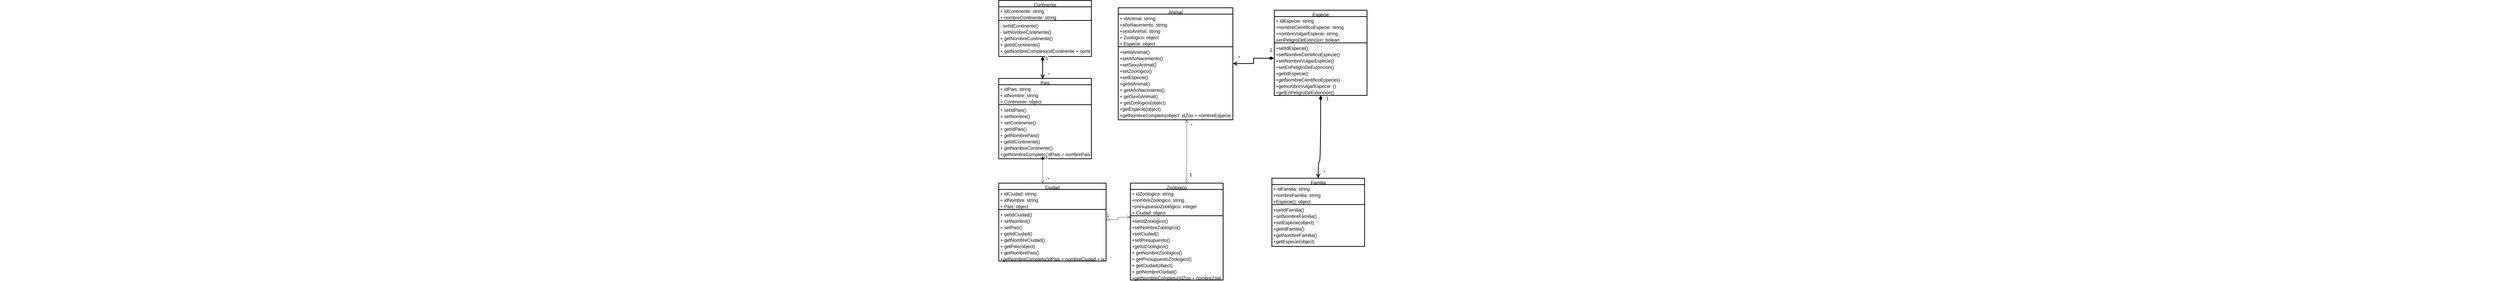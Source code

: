 <mxfile version="24.6.4" type="github">
  <diagram id="C5RBs43oDa-KdzZeNtuy" name="Page-1">
    <mxGraphModel dx="7010" dy="1114" grid="1" gridSize="10" guides="1" tooltips="1" connect="1" arrows="1" fold="1" page="1" pageScale="1" pageWidth="827" pageHeight="1169" math="0" shadow="0">
      <root>
        <mxCell id="WIyWlLk6GJQsqaUBKTNV-0" />
        <mxCell id="WIyWlLk6GJQsqaUBKTNV-1" parent="WIyWlLk6GJQsqaUBKTNV-0" />
        <mxCell id="zkfFHV4jXpPFQw0GAbJ--13" value="Pais&#xa;" style="swimlane;fontStyle=0;align=center;verticalAlign=top;childLayout=stackLayout;horizontal=1;startSize=26;horizontalStack=0;resizeParent=1;resizeLast=0;collapsible=1;marginBottom=0;rounded=0;shadow=0;strokeWidth=3;fontSize=19;" parent="WIyWlLk6GJQsqaUBKTNV-1" vertex="1">
          <mxGeometry x="-780" y="350" width="380" height="330" as="geometry">
            <mxRectangle x="340" y="380" width="170" height="26" as="alternateBounds" />
          </mxGeometry>
        </mxCell>
        <mxCell id="j_2pkILkcGilRejeMtLn-5" value="+ idPais: string" style="text;align=left;verticalAlign=top;spacingLeft=4;spacingRight=4;overflow=hidden;rotatable=0;points=[[0,0.5],[1,0.5]];portConstraint=eastwest;strokeWidth=3;shadow=0;fontSize=19;fontStyle=0" parent="zkfFHV4jXpPFQw0GAbJ--13" vertex="1">
          <mxGeometry y="26" width="380" height="26" as="geometry" />
        </mxCell>
        <mxCell id="j_2pkILkcGilRejeMtLn-4" value="+ idNombre: string" style="text;align=left;verticalAlign=top;spacingLeft=4;spacingRight=4;overflow=hidden;rotatable=0;points=[[0,0.5],[1,0.5]];portConstraint=eastwest;strokeWidth=3;shadow=0;fontSize=19;fontStyle=0" parent="zkfFHV4jXpPFQw0GAbJ--13" vertex="1">
          <mxGeometry y="52" width="380" height="26" as="geometry" />
        </mxCell>
        <mxCell id="zkfFHV4jXpPFQw0GAbJ--14" value="+ Continente: object" style="text;align=left;verticalAlign=top;spacingLeft=4;spacingRight=4;overflow=hidden;rotatable=0;points=[[0,0.5],[1,0.5]];portConstraint=eastwest;strokeWidth=3;shadow=0;fontSize=19;fontStyle=0" parent="zkfFHV4jXpPFQw0GAbJ--13" vertex="1">
          <mxGeometry y="78" width="380" height="26" as="geometry" />
        </mxCell>
        <mxCell id="zkfFHV4jXpPFQw0GAbJ--15" value="" style="line;html=1;strokeWidth=3;align=left;verticalAlign=middle;spacingTop=-1;spacingLeft=3;spacingRight=3;rotatable=0;labelPosition=right;points=[];portConstraint=eastwest;shadow=0;fontSize=19;fontStyle=0" parent="zkfFHV4jXpPFQw0GAbJ--13" vertex="1">
          <mxGeometry y="104" width="380" height="8" as="geometry" />
        </mxCell>
        <mxCell id="j_2pkILkcGilRejeMtLn-6" value="+ setIdPais()&#xa;" style="text;align=left;verticalAlign=top;spacingLeft=4;spacingRight=4;overflow=hidden;rotatable=0;points=[[0,0.5],[1,0.5]];portConstraint=eastwest;strokeWidth=3;shadow=0;fontSize=19;fontStyle=0" parent="zkfFHV4jXpPFQw0GAbJ--13" vertex="1">
          <mxGeometry y="112" width="380" height="26" as="geometry" />
        </mxCell>
        <mxCell id="j_2pkILkcGilRejeMtLn-7" value="+ setNombre()" style="text;align=left;verticalAlign=top;spacingLeft=4;spacingRight=4;overflow=hidden;rotatable=0;points=[[0,0.5],[1,0.5]];portConstraint=eastwest;strokeWidth=3;shadow=0;fontSize=19;fontStyle=0" parent="zkfFHV4jXpPFQw0GAbJ--13" vertex="1">
          <mxGeometry y="138" width="380" height="26" as="geometry" />
        </mxCell>
        <mxCell id="j_2pkILkcGilRejeMtLn-8" value="+ setContinente()" style="text;align=left;verticalAlign=top;spacingLeft=4;spacingRight=4;overflow=hidden;rotatable=0;points=[[0,0.5],[1,0.5]];portConstraint=eastwest;strokeWidth=3;shadow=0;fontSize=19;fontStyle=0" parent="zkfFHV4jXpPFQw0GAbJ--13" vertex="1">
          <mxGeometry y="164" width="380" height="26" as="geometry" />
        </mxCell>
        <mxCell id="j_2pkILkcGilRejeMtLn-9" value="+ getIdPais()" style="text;align=left;verticalAlign=top;spacingLeft=4;spacingRight=4;overflow=hidden;rotatable=0;points=[[0,0.5],[1,0.5]];portConstraint=eastwest;strokeWidth=3;shadow=0;fontSize=19;fontStyle=0" parent="zkfFHV4jXpPFQw0GAbJ--13" vertex="1">
          <mxGeometry y="190" width="380" height="26" as="geometry" />
        </mxCell>
        <mxCell id="j_2pkILkcGilRejeMtLn-10" value="+ getNombrePais()" style="text;align=left;verticalAlign=top;spacingLeft=4;spacingRight=4;overflow=hidden;rotatable=0;points=[[0,0.5],[1,0.5]];portConstraint=eastwest;strokeWidth=3;shadow=0;fontSize=19;fontStyle=0" parent="zkfFHV4jXpPFQw0GAbJ--13" vertex="1">
          <mxGeometry y="216" width="380" height="26" as="geometry" />
        </mxCell>
        <mxCell id="j_2pkILkcGilRejeMtLn-11" value="+ getIdContinente()" style="text;align=left;verticalAlign=top;spacingLeft=4;spacingRight=4;overflow=hidden;rotatable=0;points=[[0,0.5],[1,0.5]];portConstraint=eastwest;strokeWidth=3;shadow=0;fontSize=19;fontStyle=0" parent="zkfFHV4jXpPFQw0GAbJ--13" vertex="1">
          <mxGeometry y="242" width="380" height="26" as="geometry" />
        </mxCell>
        <mxCell id="j_2pkILkcGilRejeMtLn-17" value="+ getNombreContinente()" style="text;align=left;verticalAlign=top;spacingLeft=4;spacingRight=4;overflow=hidden;rotatable=0;points=[[0,0.5],[1,0.5]];portConstraint=eastwest;strokeWidth=3;shadow=0;fontSize=19;fontStyle=0" parent="zkfFHV4jXpPFQw0GAbJ--13" vertex="1">
          <mxGeometry y="268" width="380" height="26" as="geometry" />
        </mxCell>
        <mxCell id="j_2pkILkcGilRejeMtLn-12" value="+getNombreCompleto(IdPais + nombrePais + nombreContinente)" style="text;align=left;verticalAlign=top;spacingLeft=4;spacingRight=4;overflow=hidden;rotatable=0;points=[[0,0.5],[1,0.5]];portConstraint=eastwest;strokeWidth=3;shadow=0;fontSize=19;fontStyle=0" parent="zkfFHV4jXpPFQw0GAbJ--13" vertex="1">
          <mxGeometry y="294" width="380" height="26" as="geometry" />
        </mxCell>
        <mxCell id="zkfFHV4jXpPFQw0GAbJ--17" value="Continente" style="swimlane;fontStyle=0;align=center;verticalAlign=top;childLayout=stackLayout;horizontal=1;startSize=26;horizontalStack=0;resizeParent=1;resizeLast=0;collapsible=1;marginBottom=0;rounded=0;shadow=0;strokeWidth=3;fontSize=19;" parent="WIyWlLk6GJQsqaUBKTNV-1" vertex="1">
          <mxGeometry x="-780" y="30" width="380" height="230" as="geometry">
            <mxRectangle x="550" y="140" width="160" height="26" as="alternateBounds" />
          </mxGeometry>
        </mxCell>
        <mxCell id="zkfFHV4jXpPFQw0GAbJ--18" value="+ idContinente: string" style="text;align=left;verticalAlign=top;spacingLeft=4;spacingRight=4;overflow=hidden;rotatable=0;points=[[0,0.5],[1,0.5]];portConstraint=eastwest;strokeWidth=3;shadow=0;fontSize=19;fontStyle=0" parent="zkfFHV4jXpPFQw0GAbJ--17" vertex="1">
          <mxGeometry y="26" width="380" height="26" as="geometry" />
        </mxCell>
        <mxCell id="j_2pkILkcGilRejeMtLn-14" value="+ nombreContinente: string" style="text;align=left;verticalAlign=top;spacingLeft=4;spacingRight=4;overflow=hidden;rotatable=0;points=[[0,0.5],[1,0.5]];portConstraint=eastwest;rounded=0;shadow=0;html=0;strokeWidth=3;fontSize=19;fontStyle=0" parent="zkfFHV4jXpPFQw0GAbJ--17" vertex="1">
          <mxGeometry y="52" width="380" height="26" as="geometry" />
        </mxCell>
        <mxCell id="zkfFHV4jXpPFQw0GAbJ--23" value="" style="line;html=1;strokeWidth=3;align=left;verticalAlign=middle;spacingTop=-1;spacingLeft=3;spacingRight=3;rotatable=0;labelPosition=right;points=[];portConstraint=eastwest;shadow=0;fontSize=19;fontStyle=0" parent="zkfFHV4jXpPFQw0GAbJ--17" vertex="1">
          <mxGeometry y="78" width="380" height="8" as="geometry" />
        </mxCell>
        <mxCell id="zkfFHV4jXpPFQw0GAbJ--24" value="- setIdContinente()" style="text;align=left;verticalAlign=top;spacingLeft=4;spacingRight=4;overflow=hidden;rotatable=0;points=[[0,0.5],[1,0.5]];portConstraint=eastwest;strokeWidth=3;shadow=0;fontSize=19;fontStyle=0" parent="zkfFHV4jXpPFQw0GAbJ--17" vertex="1">
          <mxGeometry y="86" width="380" height="26" as="geometry" />
        </mxCell>
        <mxCell id="zkfFHV4jXpPFQw0GAbJ--25" value="- setNombreContinente()&#xa;" style="text;align=left;verticalAlign=top;spacingLeft=4;spacingRight=4;overflow=hidden;rotatable=0;points=[[0,0.5],[1,0.5]];portConstraint=eastwest;strokeWidth=3;shadow=0;fontSize=19;fontStyle=0" parent="zkfFHV4jXpPFQw0GAbJ--17" vertex="1">
          <mxGeometry y="112" width="380" height="26" as="geometry" />
        </mxCell>
        <mxCell id="j_2pkILkcGilRejeMtLn-1" value="+ getNombreContinente()" style="text;align=left;verticalAlign=top;spacingLeft=4;spacingRight=4;overflow=hidden;rotatable=0;points=[[0,0.5],[1,0.5]];portConstraint=eastwest;strokeWidth=3;shadow=0;fontSize=19;fontStyle=0" parent="zkfFHV4jXpPFQw0GAbJ--17" vertex="1">
          <mxGeometry y="138" width="380" height="26" as="geometry" />
        </mxCell>
        <mxCell id="j_2pkILkcGilRejeMtLn-2" value="+ getIdContinente()&#xa;" style="text;align=left;verticalAlign=top;spacingLeft=4;spacingRight=4;overflow=hidden;rotatable=0;points=[[0,0.5],[1,0.5]];portConstraint=eastwest;strokeWidth=3;shadow=0;fontSize=19;fontStyle=0" parent="zkfFHV4jXpPFQw0GAbJ--17" vertex="1">
          <mxGeometry y="164" width="380" height="26" as="geometry" />
        </mxCell>
        <mxCell id="j_2pkILkcGilRejeMtLn-3" value="+ getNombreCompleto(idContinente + nombreContinente)&#xa;" style="text;align=left;verticalAlign=top;spacingLeft=4;spacingRight=4;overflow=hidden;rotatable=0;points=[[0,0.5],[1,0.5]];portConstraint=eastwest;strokeWidth=3;shadow=0;fontSize=19;fontStyle=0" parent="zkfFHV4jXpPFQw0GAbJ--17" vertex="1">
          <mxGeometry y="190" width="380" height="26" as="geometry" />
        </mxCell>
        <mxCell id="j_2pkILkcGilRejeMtLn-19" value="Ciudad" style="swimlane;fontStyle=0;align=center;verticalAlign=top;childLayout=stackLayout;horizontal=1;startSize=26;horizontalStack=0;resizeParent=1;resizeLast=0;collapsible=1;marginBottom=0;rounded=0;shadow=0;strokeWidth=3;fontSize=19;" parent="WIyWlLk6GJQsqaUBKTNV-1" vertex="1">
          <mxGeometry x="-780" y="780" width="440" height="320" as="geometry">
            <mxRectangle x="340" y="380" width="170" height="26" as="alternateBounds" />
          </mxGeometry>
        </mxCell>
        <mxCell id="j_2pkILkcGilRejeMtLn-20" value="+ idCiudad: string" style="text;align=left;verticalAlign=top;spacingLeft=4;spacingRight=4;overflow=hidden;rotatable=0;points=[[0,0.5],[1,0.5]];portConstraint=eastwest;fontSize=19;fontStyle=0;strokeWidth=3;" parent="j_2pkILkcGilRejeMtLn-19" vertex="1">
          <mxGeometry y="26" width="440" height="26" as="geometry" />
        </mxCell>
        <mxCell id="j_2pkILkcGilRejeMtLn-21" value="+ idNombre: string" style="text;align=left;verticalAlign=top;spacingLeft=4;spacingRight=4;overflow=hidden;rotatable=0;points=[[0,0.5],[1,0.5]];portConstraint=eastwest;fontSize=19;fontStyle=0;strokeWidth=3;" parent="j_2pkILkcGilRejeMtLn-19" vertex="1">
          <mxGeometry y="52" width="440" height="26" as="geometry" />
        </mxCell>
        <mxCell id="j_2pkILkcGilRejeMtLn-22" value="+ Pais: object" style="text;align=left;verticalAlign=top;spacingLeft=4;spacingRight=4;overflow=hidden;rotatable=0;points=[[0,0.5],[1,0.5]];portConstraint=eastwest;fontSize=19;fontStyle=0;strokeWidth=3;" parent="j_2pkILkcGilRejeMtLn-19" vertex="1">
          <mxGeometry y="78" width="440" height="26" as="geometry" />
        </mxCell>
        <mxCell id="j_2pkILkcGilRejeMtLn-23" value="" style="line;html=1;strokeWidth=3;align=left;verticalAlign=middle;spacingTop=-1;spacingLeft=3;spacingRight=3;rotatable=0;labelPosition=right;points=[];portConstraint=eastwest;fontSize=19;fontStyle=0" parent="j_2pkILkcGilRejeMtLn-19" vertex="1">
          <mxGeometry y="104" width="440" height="8" as="geometry" />
        </mxCell>
        <mxCell id="j_2pkILkcGilRejeMtLn-24" value="+ setIdCiudad()&#xa;" style="text;align=left;verticalAlign=top;spacingLeft=4;spacingRight=4;overflow=hidden;rotatable=0;points=[[0,0.5],[1,0.5]];portConstraint=eastwest;fontSize=19;fontStyle=0;strokeWidth=3;" parent="j_2pkILkcGilRejeMtLn-19" vertex="1">
          <mxGeometry y="112" width="440" height="26" as="geometry" />
        </mxCell>
        <mxCell id="j_2pkILkcGilRejeMtLn-25" value="+ setNombre()" style="text;align=left;verticalAlign=top;spacingLeft=4;spacingRight=4;overflow=hidden;rotatable=0;points=[[0,0.5],[1,0.5]];portConstraint=eastwest;fontSize=19;fontStyle=0;strokeWidth=3;" parent="j_2pkILkcGilRejeMtLn-19" vertex="1">
          <mxGeometry y="138" width="440" height="26" as="geometry" />
        </mxCell>
        <mxCell id="j_2pkILkcGilRejeMtLn-26" value="+ setPais()" style="text;align=left;verticalAlign=top;spacingLeft=4;spacingRight=4;overflow=hidden;rotatable=0;points=[[0,0.5],[1,0.5]];portConstraint=eastwest;fontSize=19;fontStyle=0;strokeWidth=3;" parent="j_2pkILkcGilRejeMtLn-19" vertex="1">
          <mxGeometry y="164" width="440" height="26" as="geometry" />
        </mxCell>
        <mxCell id="j_2pkILkcGilRejeMtLn-27" value="+ getIdCiudad()" style="text;align=left;verticalAlign=top;spacingLeft=4;spacingRight=4;overflow=hidden;rotatable=0;points=[[0,0.5],[1,0.5]];portConstraint=eastwest;fontSize=19;fontStyle=0;strokeWidth=3;" parent="j_2pkILkcGilRejeMtLn-19" vertex="1">
          <mxGeometry y="190" width="440" height="26" as="geometry" />
        </mxCell>
        <mxCell id="j_2pkILkcGilRejeMtLn-28" value="+ getNombreCiudad()" style="text;align=left;verticalAlign=top;spacingLeft=4;spacingRight=4;overflow=hidden;rotatable=0;points=[[0,0.5],[1,0.5]];portConstraint=eastwest;fontSize=19;fontStyle=0;strokeWidth=3;" parent="j_2pkILkcGilRejeMtLn-19" vertex="1">
          <mxGeometry y="216" width="440" height="26" as="geometry" />
        </mxCell>
        <mxCell id="j_2pkILkcGilRejeMtLn-29" value="+ getPais(object)" style="text;align=left;verticalAlign=top;spacingLeft=4;spacingRight=4;overflow=hidden;rotatable=0;points=[[0,0.5],[1,0.5]];portConstraint=eastwest;fontSize=19;fontStyle=0;strokeWidth=3;" parent="j_2pkILkcGilRejeMtLn-19" vertex="1">
          <mxGeometry y="242" width="440" height="26" as="geometry" />
        </mxCell>
        <mxCell id="j_2pkILkcGilRejeMtLn-30" value="+ getNombrePais()" style="text;align=left;verticalAlign=top;spacingLeft=4;spacingRight=4;overflow=hidden;rotatable=0;points=[[0,0.5],[1,0.5]];portConstraint=eastwest;fontSize=19;fontStyle=0;strokeWidth=3;" parent="j_2pkILkcGilRejeMtLn-19" vertex="1">
          <mxGeometry y="268" width="440" height="26" as="geometry" />
        </mxCell>
        <mxCell id="j_2pkILkcGilRejeMtLn-31" value="+getNombreCompleto(IdPais + nombreCiudad + nombrePais)" style="text;align=left;verticalAlign=top;spacingLeft=4;spacingRight=4;overflow=hidden;rotatable=0;points=[[0,0.5],[1,0.5]];portConstraint=eastwest;fontSize=19;fontStyle=0;strokeWidth=3;" parent="j_2pkILkcGilRejeMtLn-19" vertex="1">
          <mxGeometry y="294" width="440" height="26" as="geometry" />
        </mxCell>
        <mxCell id="9X3YsnqQih7vZV7oQVS9-8" value="1" style="endArrow=open;html=1;endSize=12;startArrow=diamondThin;startSize=14;startFill=1;edgeStyle=orthogonalEdgeStyle;align=left;verticalAlign=bottom;rounded=0;fontStyle=0;fontSize=19;" parent="WIyWlLk6GJQsqaUBKTNV-1" edge="1">
          <mxGeometry x="-0.523" y="13" relative="1" as="geometry">
            <mxPoint x="-600" y="670" as="sourcePoint" />
            <mxPoint x="-600" y="780" as="targetPoint" />
            <Array as="points">
              <mxPoint x="-600" y="760" />
              <mxPoint x="-600" y="760" />
            </Array>
            <mxPoint x="-4" y="-10" as="offset" />
          </mxGeometry>
        </mxCell>
        <mxCell id="9X3YsnqQih7vZV7oQVS9-9" value="1" style="endArrow=open;html=1;endSize=12;startArrow=diamondThin;startSize=14;startFill=1;edgeStyle=orthogonalEdgeStyle;align=left;verticalAlign=bottom;rounded=0;strokeWidth=3;shadow=0;fontSize=19;fontStyle=0" parent="WIyWlLk6GJQsqaUBKTNV-1" edge="1">
          <mxGeometry x="-0.522" y="10" relative="1" as="geometry">
            <mxPoint x="-600" y="260" as="sourcePoint" />
            <mxPoint x="-600" y="352" as="targetPoint" />
            <Array as="points">
              <mxPoint x="-600" y="349" />
            </Array>
            <mxPoint as="offset" />
          </mxGeometry>
        </mxCell>
        <mxCell id="9X3YsnqQih7vZV7oQVS9-10" value="Zoologico" style="swimlane;fontStyle=0;align=center;verticalAlign=top;childLayout=stackLayout;horizontal=1;startSize=26;horizontalStack=0;resizeParent=1;resizeLast=0;collapsible=1;marginBottom=0;rounded=0;shadow=0;strokeWidth=3;fontSize=19;" parent="WIyWlLk6GJQsqaUBKTNV-1" vertex="1">
          <mxGeometry x="-240" y="780" width="380" height="398" as="geometry">
            <mxRectangle x="340" y="380" width="170" height="26" as="alternateBounds" />
          </mxGeometry>
        </mxCell>
        <mxCell id="9X3YsnqQih7vZV7oQVS9-11" value="+ idZoologico: string" style="text;align=left;verticalAlign=top;spacingLeft=4;spacingRight=4;overflow=hidden;rotatable=0;points=[[0,0.5],[1,0.5]];portConstraint=eastwest;fontSize=19;fontStyle=0;strokeWidth=3;" parent="9X3YsnqQih7vZV7oQVS9-10" vertex="1">
          <mxGeometry y="26" width="380" height="26" as="geometry" />
        </mxCell>
        <mxCell id="9X3YsnqQih7vZV7oQVS9-12" value="+nombreZoológico: string" style="text;align=left;verticalAlign=top;spacingLeft=4;spacingRight=4;overflow=hidden;rotatable=0;points=[[0,0.5],[1,0.5]];portConstraint=eastwest;fontSize=19;fontStyle=0;strokeWidth=3;" parent="9X3YsnqQih7vZV7oQVS9-10" vertex="1">
          <mxGeometry y="52" width="380" height="26" as="geometry" />
        </mxCell>
        <mxCell id="9X3YsnqQih7vZV7oQVS9-42" value="+presupuestoZoológico: integer" style="text;align=left;verticalAlign=top;spacingLeft=4;spacingRight=4;overflow=hidden;rotatable=0;points=[[0,0.5],[1,0.5]];portConstraint=eastwest;fontSize=19;fontStyle=0;strokeWidth=3;" parent="9X3YsnqQih7vZV7oQVS9-10" vertex="1">
          <mxGeometry y="78" width="380" height="26" as="geometry" />
        </mxCell>
        <mxCell id="9X3YsnqQih7vZV7oQVS9-13" value="+ Ciudad: object" style="text;align=left;verticalAlign=top;spacingLeft=4;spacingRight=4;overflow=hidden;rotatable=0;points=[[0,0.5],[1,0.5]];portConstraint=eastwest;fontSize=19;fontStyle=0;strokeWidth=3;" parent="9X3YsnqQih7vZV7oQVS9-10" vertex="1">
          <mxGeometry y="104" width="380" height="26" as="geometry" />
        </mxCell>
        <mxCell id="9X3YsnqQih7vZV7oQVS9-14" value="" style="line;html=1;strokeWidth=3;align=left;verticalAlign=middle;spacingTop=-1;spacingLeft=3;spacingRight=3;rotatable=0;labelPosition=right;points=[];portConstraint=eastwest;fontSize=19;fontStyle=0" parent="9X3YsnqQih7vZV7oQVS9-10" vertex="1">
          <mxGeometry y="130" width="380" height="8" as="geometry" />
        </mxCell>
        <mxCell id="9X3YsnqQih7vZV7oQVS9-15" value="+setIdZoologico()" style="text;align=left;verticalAlign=top;spacingLeft=4;spacingRight=4;overflow=hidden;rotatable=0;points=[[0,0.5],[1,0.5]];portConstraint=eastwest;fontSize=19;fontStyle=0;strokeWidth=3;" parent="9X3YsnqQih7vZV7oQVS9-10" vertex="1">
          <mxGeometry y="138" width="380" height="26" as="geometry" />
        </mxCell>
        <mxCell id="9X3YsnqQih7vZV7oQVS9-16" value="+setNombreZoologico()" style="text;align=left;verticalAlign=top;spacingLeft=4;spacingRight=4;overflow=hidden;rotatable=0;points=[[0,0.5],[1,0.5]];portConstraint=eastwest;fontSize=19;fontStyle=0;strokeWidth=3;" parent="9X3YsnqQih7vZV7oQVS9-10" vertex="1">
          <mxGeometry y="164" width="380" height="26" as="geometry" />
        </mxCell>
        <mxCell id="9X3YsnqQih7vZV7oQVS9-17" value="+setCiudad()" style="text;align=left;verticalAlign=top;spacingLeft=4;spacingRight=4;overflow=hidden;rotatable=0;points=[[0,0.5],[1,0.5]];portConstraint=eastwest;fontSize=19;fontStyle=0;strokeWidth=3;" parent="9X3YsnqQih7vZV7oQVS9-10" vertex="1">
          <mxGeometry y="190" width="380" height="26" as="geometry" />
        </mxCell>
        <mxCell id="9X3YsnqQih7vZV7oQVS9-44" value="+setPresupuesto()" style="text;align=left;verticalAlign=top;spacingLeft=4;spacingRight=4;overflow=hidden;rotatable=0;points=[[0,0.5],[1,0.5]];portConstraint=eastwest;fontSize=19;fontStyle=0;strokeWidth=3;" parent="9X3YsnqQih7vZV7oQVS9-10" vertex="1">
          <mxGeometry y="216" width="380" height="26" as="geometry" />
        </mxCell>
        <mxCell id="9X3YsnqQih7vZV7oQVS9-18" value="+getIdZoologico()" style="text;align=left;verticalAlign=top;spacingLeft=4;spacingRight=4;overflow=hidden;rotatable=0;points=[[0,0.5],[1,0.5]];portConstraint=eastwest;fontSize=19;fontStyle=0;strokeWidth=3;" parent="9X3YsnqQih7vZV7oQVS9-10" vertex="1">
          <mxGeometry y="242" width="380" height="26" as="geometry" />
        </mxCell>
        <mxCell id="9X3YsnqQih7vZV7oQVS9-19" value="+ getNombreZoologico()" style="text;align=left;verticalAlign=top;spacingLeft=4;spacingRight=4;overflow=hidden;rotatable=0;points=[[0,0.5],[1,0.5]];portConstraint=eastwest;fontSize=19;fontStyle=0;strokeWidth=3;" parent="9X3YsnqQih7vZV7oQVS9-10" vertex="1">
          <mxGeometry y="268" width="380" height="26" as="geometry" />
        </mxCell>
        <mxCell id="9X3YsnqQih7vZV7oQVS9-43" value="+ getPresupuestoZoologico()" style="text;align=left;verticalAlign=top;spacingLeft=4;spacingRight=4;overflow=hidden;rotatable=0;points=[[0,0.5],[1,0.5]];portConstraint=eastwest;fontSize=19;fontStyle=0;strokeWidth=3;" parent="9X3YsnqQih7vZV7oQVS9-10" vertex="1">
          <mxGeometry y="294" width="380" height="26" as="geometry" />
        </mxCell>
        <mxCell id="9X3YsnqQih7vZV7oQVS9-20" value="+ getCiudad(object)" style="text;align=left;verticalAlign=top;spacingLeft=4;spacingRight=4;overflow=hidden;rotatable=0;points=[[0,0.5],[1,0.5]];portConstraint=eastwest;fontSize=19;fontStyle=0;strokeWidth=3;" parent="9X3YsnqQih7vZV7oQVS9-10" vertex="1">
          <mxGeometry y="320" width="380" height="26" as="geometry" />
        </mxCell>
        <mxCell id="9X3YsnqQih7vZV7oQVS9-21" value="+ getNombreCiudad()" style="text;align=left;verticalAlign=top;spacingLeft=4;spacingRight=4;overflow=hidden;rotatable=0;points=[[0,0.5],[1,0.5]];portConstraint=eastwest;fontSize=19;fontStyle=0;strokeWidth=3;" parent="9X3YsnqQih7vZV7oQVS9-10" vertex="1">
          <mxGeometry y="346" width="380" height="26" as="geometry" />
        </mxCell>
        <mxCell id="9X3YsnqQih7vZV7oQVS9-22" value="+getNombreCompleto(IdZoo + nombreZool + nombreCiudad)" style="text;align=left;verticalAlign=top;spacingLeft=4;spacingRight=4;overflow=hidden;rotatable=0;points=[[0,0.5],[1,0.5]];portConstraint=eastwest;fontSize=19;fontStyle=0;strokeWidth=3;" parent="9X3YsnqQih7vZV7oQVS9-10" vertex="1">
          <mxGeometry y="372" width="380" height="26" as="geometry" />
        </mxCell>
        <mxCell id="9X3YsnqQih7vZV7oQVS9-24" value="Animal" style="swimlane;fontStyle=0;align=center;verticalAlign=top;childLayout=stackLayout;horizontal=1;startSize=26;horizontalStack=0;resizeParent=1;resizeLast=0;collapsible=1;marginBottom=0;rounded=0;shadow=0;strokeWidth=3;fontSize=19;" parent="WIyWlLk6GJQsqaUBKTNV-1" vertex="1">
          <mxGeometry x="-290" y="60" width="470" height="460" as="geometry">
            <mxRectangle x="340" y="380" width="170" height="26" as="alternateBounds" />
          </mxGeometry>
        </mxCell>
        <mxCell id="9X3YsnqQih7vZV7oQVS9-25" value="+ idAnimal: string" style="text;align=left;verticalAlign=top;spacingLeft=4;spacingRight=4;overflow=hidden;rotatable=0;points=[[0,0.5],[1,0.5]];portConstraint=eastwest;fontSize=19;fontStyle=0;strokeWidth=3;" parent="9X3YsnqQih7vZV7oQVS9-24" vertex="1">
          <mxGeometry y="26" width="470" height="26" as="geometry" />
        </mxCell>
        <mxCell id="9X3YsnqQih7vZV7oQVS9-40" value="+añoNacimiento: string" style="text;align=left;verticalAlign=top;spacingLeft=4;spacingRight=4;overflow=hidden;rotatable=0;points=[[0,0.5],[1,0.5]];portConstraint=eastwest;fontSize=19;fontStyle=0;strokeWidth=3;" parent="9X3YsnqQih7vZV7oQVS9-24" vertex="1">
          <mxGeometry y="52" width="470" height="26" as="geometry" />
        </mxCell>
        <mxCell id="9X3YsnqQih7vZV7oQVS9-41" value="+sexoAnimal: string" style="text;align=left;verticalAlign=top;spacingLeft=4;spacingRight=4;overflow=hidden;rotatable=0;points=[[0,0.5],[1,0.5]];portConstraint=eastwest;fontSize=19;fontStyle=0;strokeWidth=3;" parent="9X3YsnqQih7vZV7oQVS9-24" vertex="1">
          <mxGeometry y="78" width="470" height="26" as="geometry" />
        </mxCell>
        <mxCell id="9X3YsnqQih7vZV7oQVS9-27" value="+ Zoologico: object" style="text;align=left;verticalAlign=top;spacingLeft=4;spacingRight=4;overflow=hidden;rotatable=0;points=[[0,0.5],[1,0.5]];portConstraint=eastwest;fontSize=19;fontStyle=0;strokeWidth=3;" parent="9X3YsnqQih7vZV7oQVS9-24" vertex="1">
          <mxGeometry y="104" width="470" height="26" as="geometry" />
        </mxCell>
        <mxCell id="TjYHujh-qm_kfay3Wlhx-6" value="+ Especie: object" style="text;align=left;verticalAlign=top;spacingLeft=4;spacingRight=4;overflow=hidden;rotatable=0;points=[[0,0.5],[1,0.5]];portConstraint=eastwest;fontSize=19;fontStyle=0;strokeWidth=3;" vertex="1" parent="9X3YsnqQih7vZV7oQVS9-24">
          <mxGeometry y="130" width="470" height="26" as="geometry" />
        </mxCell>
        <mxCell id="9X3YsnqQih7vZV7oQVS9-28" value="" style="line;html=1;strokeWidth=3;align=left;verticalAlign=middle;spacingTop=-1;spacingLeft=3;spacingRight=3;rotatable=0;labelPosition=right;points=[];portConstraint=eastwest;fontSize=19;fontStyle=0" parent="9X3YsnqQih7vZV7oQVS9-24" vertex="1">
          <mxGeometry y="156" width="470" height="8" as="geometry" />
        </mxCell>
        <mxCell id="9X3YsnqQih7vZV7oQVS9-29" value="+setIdAnimal()" style="text;align=left;verticalAlign=top;spacingLeft=4;spacingRight=4;overflow=hidden;rotatable=0;points=[[0,0.5],[1,0.5]];portConstraint=eastwest;fontSize=19;fontStyle=0;strokeWidth=3;" parent="9X3YsnqQih7vZV7oQVS9-24" vertex="1">
          <mxGeometry y="164" width="470" height="26" as="geometry" />
        </mxCell>
        <mxCell id="TjYHujh-qm_kfay3Wlhx-9" value="+setAñoNacimiento()" style="text;align=left;verticalAlign=top;spacingLeft=4;spacingRight=4;overflow=hidden;rotatable=0;points=[[0,0.5],[1,0.5]];portConstraint=eastwest;fontSize=19;fontStyle=0;strokeWidth=3;" vertex="1" parent="9X3YsnqQih7vZV7oQVS9-24">
          <mxGeometry y="190" width="470" height="26" as="geometry" />
        </mxCell>
        <mxCell id="TjYHujh-qm_kfay3Wlhx-7" value="+setSexoAnimal()" style="text;align=left;verticalAlign=top;spacingLeft=4;spacingRight=4;overflow=hidden;rotatable=0;points=[[0,0.5],[1,0.5]];portConstraint=eastwest;fontSize=19;fontStyle=0;strokeWidth=3;" vertex="1" parent="9X3YsnqQih7vZV7oQVS9-24">
          <mxGeometry y="216" width="470" height="26" as="geometry" />
        </mxCell>
        <mxCell id="9X3YsnqQih7vZV7oQVS9-31" value="+setZoologico()" style="text;align=left;verticalAlign=top;spacingLeft=4;spacingRight=4;overflow=hidden;rotatable=0;points=[[0,0.5],[1,0.5]];portConstraint=eastwest;fontSize=19;fontStyle=0;strokeWidth=3;" parent="9X3YsnqQih7vZV7oQVS9-24" vertex="1">
          <mxGeometry y="242" width="470" height="26" as="geometry" />
        </mxCell>
        <mxCell id="TjYHujh-qm_kfay3Wlhx-8" value="+setEspecie()" style="text;align=left;verticalAlign=top;spacingLeft=4;spacingRight=4;overflow=hidden;rotatable=0;points=[[0,0.5],[1,0.5]];portConstraint=eastwest;fontSize=19;fontStyle=0;strokeWidth=3;" vertex="1" parent="9X3YsnqQih7vZV7oQVS9-24">
          <mxGeometry y="268" width="470" height="26" as="geometry" />
        </mxCell>
        <mxCell id="9X3YsnqQih7vZV7oQVS9-32" value="+getIdAnimal()" style="text;align=left;verticalAlign=top;spacingLeft=4;spacingRight=4;overflow=hidden;rotatable=0;points=[[0,0.5],[1,0.5]];portConstraint=eastwest;fontSize=19;fontStyle=0;strokeWidth=3;" parent="9X3YsnqQih7vZV7oQVS9-24" vertex="1">
          <mxGeometry y="294" width="470" height="26" as="geometry" />
        </mxCell>
        <mxCell id="9X3YsnqQih7vZV7oQVS9-33" value="+ getAñoNacimiento()" style="text;align=left;verticalAlign=top;spacingLeft=4;spacingRight=4;overflow=hidden;rotatable=0;points=[[0,0.5],[1,0.5]];portConstraint=eastwest;fontSize=19;fontStyle=0;strokeWidth=3;" parent="9X3YsnqQih7vZV7oQVS9-24" vertex="1">
          <mxGeometry y="320" width="470" height="26" as="geometry" />
        </mxCell>
        <mxCell id="9X3YsnqQih7vZV7oQVS9-34" value="+ getSexoAnimal()" style="text;align=left;verticalAlign=top;spacingLeft=4;spacingRight=4;overflow=hidden;rotatable=0;points=[[0,0.5],[1,0.5]];portConstraint=eastwest;fontSize=19;fontStyle=0;strokeWidth=3;" parent="9X3YsnqQih7vZV7oQVS9-24" vertex="1">
          <mxGeometry y="346" width="470" height="26" as="geometry" />
        </mxCell>
        <mxCell id="9X3YsnqQih7vZV7oQVS9-35" value="+ getZoologico(object)" style="text;align=left;verticalAlign=top;spacingLeft=4;spacingRight=4;overflow=hidden;rotatable=0;points=[[0,0.5],[1,0.5]];portConstraint=eastwest;fontSize=19;fontStyle=0;strokeWidth=3;" parent="9X3YsnqQih7vZV7oQVS9-24" vertex="1">
          <mxGeometry y="372" width="470" height="26" as="geometry" />
        </mxCell>
        <mxCell id="9X3YsnqQih7vZV7oQVS9-46" value="+getEspecie(object)" style="text;align=left;verticalAlign=top;spacingLeft=4;spacingRight=4;overflow=hidden;rotatable=0;points=[[0,0.5],[1,0.5]];portConstraint=eastwest;fontSize=19;fontStyle=0;strokeWidth=3;" parent="9X3YsnqQih7vZV7oQVS9-24" vertex="1">
          <mxGeometry y="398" width="470" height="26" as="geometry" />
        </mxCell>
        <mxCell id="9X3YsnqQih7vZV7oQVS9-36" value="+getNombreCompleto(object: idZoo + nombreEspecie + nombreZoo)" style="text;align=left;verticalAlign=top;spacingLeft=4;spacingRight=4;overflow=hidden;rotatable=0;points=[[0,0.5],[1,0.5]];portConstraint=eastwest;fontSize=19;fontStyle=0;strokeWidth=3;" parent="9X3YsnqQih7vZV7oQVS9-24" vertex="1">
          <mxGeometry y="424" width="470" height="26" as="geometry" />
        </mxCell>
        <mxCell id="9X3YsnqQih7vZV7oQVS9-37" value="1" style="endArrow=open;html=1;endSize=12;startArrow=diamondThin;startSize=14;startFill=0;edgeStyle=orthogonalEdgeStyle;align=left;verticalAlign=bottom;rounded=0;fontSize=19;exitX=1;exitY=0.462;exitDx=0;exitDy=0;exitPerimeter=0;" parent="WIyWlLk6GJQsqaUBKTNV-1" edge="1" source="j_2pkILkcGilRejeMtLn-25">
          <mxGeometry x="-1" y="3" relative="1" as="geometry">
            <mxPoint x="-400" y="920" as="sourcePoint" />
            <mxPoint x="-240" y="920" as="targetPoint" />
          </mxGeometry>
        </mxCell>
        <mxCell id="9X3YsnqQih7vZV7oQVS9-39" value="1" style="endArrow=open;html=1;endSize=12;startArrow=diamondThin;startSize=14;startFill=0;edgeStyle=orthogonalEdgeStyle;align=left;verticalAlign=bottom;rounded=0;exitX=0.605;exitY=0;exitDx=0;exitDy=0;exitPerimeter=0;fontSize=19;" parent="WIyWlLk6GJQsqaUBKTNV-1" source="9X3YsnqQih7vZV7oQVS9-10" edge="1">
          <mxGeometry x="-0.847" y="-10" relative="1" as="geometry">
            <mxPoint x="-40" y="760" as="sourcePoint" />
            <mxPoint x="-9" y="520" as="targetPoint" />
            <mxPoint as="offset" />
            <Array as="points">
              <mxPoint x="-10" y="705" />
              <mxPoint x="-9" y="705" />
            </Array>
          </mxGeometry>
        </mxCell>
        <mxCell id="9X3YsnqQih7vZV7oQVS9-48" value="Especie" style="swimlane;fontStyle=0;align=center;verticalAlign=top;childLayout=stackLayout;horizontal=1;startSize=26;horizontalStack=0;resizeParent=1;resizeLast=0;collapsible=1;marginBottom=0;rounded=0;shadow=0;strokeWidth=3;fontSize=19;" parent="WIyWlLk6GJQsqaUBKTNV-1" vertex="1">
          <mxGeometry x="350" y="70" width="380" height="350" as="geometry">
            <mxRectangle x="340" y="380" width="170" height="26" as="alternateBounds" />
          </mxGeometry>
        </mxCell>
        <mxCell id="9X3YsnqQih7vZV7oQVS9-49" value="+ idEspecie: string" style="text;align=left;verticalAlign=top;spacingLeft=4;spacingRight=4;overflow=hidden;rotatable=0;points=[[0,0.5],[1,0.5]];portConstraint=eastwest;fontSize=19;fontStyle=0;strokeWidth=3;" parent="9X3YsnqQih7vZV7oQVS9-48" vertex="1">
          <mxGeometry y="26" width="380" height="26" as="geometry" />
        </mxCell>
        <mxCell id="9X3YsnqQih7vZV7oQVS9-50" value="+nombreCientificoEspecie: string" style="text;align=left;verticalAlign=top;spacingLeft=4;spacingRight=4;overflow=hidden;rotatable=0;points=[[0,0.5],[1,0.5]];portConstraint=eastwest;fontSize=19;fontStyle=0;strokeWidth=3;" parent="9X3YsnqQih7vZV7oQVS9-48" vertex="1">
          <mxGeometry y="52" width="380" height="26" as="geometry" />
        </mxCell>
        <mxCell id="TjYHujh-qm_kfay3Wlhx-3" value="+nombreVulgarEspecie: string" style="text;align=left;verticalAlign=top;spacingLeft=4;spacingRight=4;overflow=hidden;rotatable=0;points=[[0,0.5],[1,0.5]];portConstraint=eastwest;fontSize=19;fontStyle=0;strokeWidth=3;" vertex="1" parent="9X3YsnqQih7vZV7oQVS9-48">
          <mxGeometry y="78" width="380" height="26" as="geometry" />
        </mxCell>
        <mxCell id="9X3YsnqQih7vZV7oQVS9-52" value="+enPeligroDeExtincion: bolean" style="text;align=left;verticalAlign=top;spacingLeft=4;spacingRight=4;overflow=hidden;rotatable=0;points=[[0,0.5],[1,0.5]];portConstraint=eastwest;fontSize=19;fontStyle=0;strokeWidth=3;" parent="9X3YsnqQih7vZV7oQVS9-48" vertex="1">
          <mxGeometry y="104" width="380" height="26" as="geometry" />
        </mxCell>
        <mxCell id="9X3YsnqQih7vZV7oQVS9-55" value="" style="line;html=1;strokeWidth=3;align=left;verticalAlign=middle;spacingTop=-1;spacingLeft=3;spacingRight=3;rotatable=0;labelPosition=right;points=[];portConstraint=eastwest;fontSize=19;fontStyle=0" parent="9X3YsnqQih7vZV7oQVS9-48" vertex="1">
          <mxGeometry y="130" width="380" height="8" as="geometry" />
        </mxCell>
        <mxCell id="9X3YsnqQih7vZV7oQVS9-56" value="+setIdEspecie()" style="text;align=left;verticalAlign=top;spacingLeft=4;spacingRight=4;overflow=hidden;rotatable=0;points=[[0,0.5],[1,0.5]];portConstraint=eastwest;fontSize=19;fontStyle=0;strokeWidth=3;" parent="9X3YsnqQih7vZV7oQVS9-48" vertex="1">
          <mxGeometry y="138" width="380" height="26" as="geometry" />
        </mxCell>
        <mxCell id="9X3YsnqQih7vZV7oQVS9-57" value="+setNombreCientificoEspecie()" style="text;align=left;verticalAlign=top;spacingLeft=4;spacingRight=4;overflow=hidden;rotatable=0;points=[[0,0.5],[1,0.5]];portConstraint=eastwest;fontSize=19;fontStyle=0;strokeWidth=3;" parent="9X3YsnqQih7vZV7oQVS9-48" vertex="1">
          <mxGeometry y="164" width="380" height="26" as="geometry" />
        </mxCell>
        <mxCell id="9X3YsnqQih7vZV7oQVS9-58" value="+setNombreVulgarEspecie()" style="text;align=left;verticalAlign=top;spacingLeft=4;spacingRight=4;overflow=hidden;rotatable=0;points=[[0,0.5],[1,0.5]];portConstraint=eastwest;fontSize=19;fontStyle=0;strokeWidth=3;" parent="9X3YsnqQih7vZV7oQVS9-48" vertex="1">
          <mxGeometry y="190" width="380" height="26" as="geometry" />
        </mxCell>
        <mxCell id="TjYHujh-qm_kfay3Wlhx-4" value="+setEnPeligroDeExtoncion()" style="text;align=left;verticalAlign=top;spacingLeft=4;spacingRight=4;overflow=hidden;rotatable=0;points=[[0,0.5],[1,0.5]];portConstraint=eastwest;fontSize=19;fontStyle=0;strokeWidth=3;" vertex="1" parent="9X3YsnqQih7vZV7oQVS9-48">
          <mxGeometry y="216" width="380" height="26" as="geometry" />
        </mxCell>
        <mxCell id="9X3YsnqQih7vZV7oQVS9-60" value="+getIdEspecie()" style="text;align=left;verticalAlign=top;spacingLeft=4;spacingRight=4;overflow=hidden;rotatable=0;points=[[0,0.5],[1,0.5]];portConstraint=eastwest;fontSize=19;fontStyle=0;strokeWidth=3;" parent="9X3YsnqQih7vZV7oQVS9-48" vertex="1">
          <mxGeometry y="242" width="380" height="26" as="geometry" />
        </mxCell>
        <mxCell id="9X3YsnqQih7vZV7oQVS9-61" value="+getNombreCientificoEspecie()" style="text;align=left;verticalAlign=top;spacingLeft=4;spacingRight=4;overflow=hidden;rotatable=0;points=[[0,0.5],[1,0.5]];portConstraint=eastwest;fontSize=19;fontStyle=0;strokeWidth=3;" parent="9X3YsnqQih7vZV7oQVS9-48" vertex="1">
          <mxGeometry y="268" width="380" height="26" as="geometry" />
        </mxCell>
        <mxCell id="9X3YsnqQih7vZV7oQVS9-62" value="+getnombreVulgarEspecie: ()" style="text;align=left;verticalAlign=top;spacingLeft=4;spacingRight=4;overflow=hidden;rotatable=0;points=[[0,0.5],[1,0.5]];portConstraint=eastwest;fontSize=19;fontStyle=0;strokeWidth=3;" parent="9X3YsnqQih7vZV7oQVS9-48" vertex="1">
          <mxGeometry y="294" width="380" height="26" as="geometry" />
        </mxCell>
        <mxCell id="9X3YsnqQih7vZV7oQVS9-63" value="+getEnPeligroDeExtoncion()" style="text;align=left;verticalAlign=top;spacingLeft=4;spacingRight=4;overflow=hidden;rotatable=0;points=[[0,0.5],[1,0.5]];portConstraint=eastwest;fontSize=19;fontStyle=0;strokeWidth=3;" parent="9X3YsnqQih7vZV7oQVS9-48" vertex="1">
          <mxGeometry y="320" width="380" height="26" as="geometry" />
        </mxCell>
        <mxCell id="9X3YsnqQih7vZV7oQVS9-66" value="Familia" style="swimlane;fontStyle=0;align=center;verticalAlign=top;childLayout=stackLayout;horizontal=1;startSize=26;horizontalStack=0;resizeParent=1;resizeLast=0;collapsible=1;marginBottom=0;rounded=0;shadow=0;strokeWidth=3;fontSize=19;" parent="WIyWlLk6GJQsqaUBKTNV-1" vertex="1">
          <mxGeometry x="340" y="760" width="380" height="280" as="geometry">
            <mxRectangle x="340" y="380" width="170" height="26" as="alternateBounds" />
          </mxGeometry>
        </mxCell>
        <mxCell id="9X3YsnqQih7vZV7oQVS9-67" value="+ idFamilia: string" style="text;align=left;verticalAlign=top;spacingLeft=4;spacingRight=4;overflow=hidden;rotatable=0;points=[[0,0.5],[1,0.5]];portConstraint=eastwest;fontSize=19;fontStyle=0;strokeWidth=3;" parent="9X3YsnqQih7vZV7oQVS9-66" vertex="1">
          <mxGeometry y="26" width="380" height="26" as="geometry" />
        </mxCell>
        <mxCell id="9X3YsnqQih7vZV7oQVS9-68" value="+nombreFamilia: string" style="text;align=left;verticalAlign=top;spacingLeft=4;spacingRight=4;overflow=hidden;rotatable=0;points=[[0,0.5],[1,0.5]];portConstraint=eastwest;fontSize=19;fontStyle=0;strokeWidth=3;" parent="9X3YsnqQih7vZV7oQVS9-66" vertex="1">
          <mxGeometry y="52" width="380" height="26" as="geometry" />
        </mxCell>
        <mxCell id="9X3YsnqQih7vZV7oQVS9-72" value="+Especie(): object" style="text;align=left;verticalAlign=top;spacingLeft=4;spacingRight=4;overflow=hidden;rotatable=0;points=[[0,0.5],[1,0.5]];portConstraint=eastwest;fontSize=19;fontStyle=0;strokeWidth=3;" parent="9X3YsnqQih7vZV7oQVS9-66" vertex="1">
          <mxGeometry y="78" width="380" height="26" as="geometry" />
        </mxCell>
        <mxCell id="9X3YsnqQih7vZV7oQVS9-73" value="" style="line;html=1;strokeWidth=3;align=left;verticalAlign=middle;spacingTop=-1;spacingLeft=3;spacingRight=3;rotatable=0;labelPosition=right;points=[];portConstraint=eastwest;fontSize=19;fontStyle=0" parent="9X3YsnqQih7vZV7oQVS9-66" vertex="1">
          <mxGeometry y="104" width="380" height="8" as="geometry" />
        </mxCell>
        <mxCell id="9X3YsnqQih7vZV7oQVS9-74" value="+setIdFamilia()" style="text;align=left;verticalAlign=top;spacingLeft=4;spacingRight=4;overflow=hidden;rotatable=0;points=[[0,0.5],[1,0.5]];portConstraint=eastwest;fontSize=19;fontStyle=0;strokeWidth=3;" parent="9X3YsnqQih7vZV7oQVS9-66" vertex="1">
          <mxGeometry y="112" width="380" height="26" as="geometry" />
        </mxCell>
        <mxCell id="TjYHujh-qm_kfay3Wlhx-5" value="+setNombreFamilia()" style="text;align=left;verticalAlign=top;spacingLeft=4;spacingRight=4;overflow=hidden;rotatable=0;points=[[0,0.5],[1,0.5]];portConstraint=eastwest;fontSize=19;fontStyle=0;strokeWidth=3;" vertex="1" parent="9X3YsnqQih7vZV7oQVS9-66">
          <mxGeometry y="138" width="380" height="26" as="geometry" />
        </mxCell>
        <mxCell id="9X3YsnqQih7vZV7oQVS9-79" value="+setEspecie(object)" style="text;align=left;verticalAlign=top;spacingLeft=4;spacingRight=4;overflow=hidden;rotatable=0;points=[[0,0.5],[1,0.5]];portConstraint=eastwest;fontSize=19;fontStyle=0;strokeWidth=3;" parent="9X3YsnqQih7vZV7oQVS9-66" vertex="1">
          <mxGeometry y="164" width="380" height="26" as="geometry" />
        </mxCell>
        <mxCell id="9X3YsnqQih7vZV7oQVS9-80" value="+getIdFamilia()" style="text;align=left;verticalAlign=top;spacingLeft=4;spacingRight=4;overflow=hidden;rotatable=0;points=[[0,0.5],[1,0.5]];portConstraint=eastwest;fontSize=19;fontStyle=0;strokeWidth=3;" parent="9X3YsnqQih7vZV7oQVS9-66" vertex="1">
          <mxGeometry y="190" width="380" height="26" as="geometry" />
        </mxCell>
        <mxCell id="9X3YsnqQih7vZV7oQVS9-82" value="+getNombreFamilia()" style="text;align=left;verticalAlign=top;spacingLeft=4;spacingRight=4;overflow=hidden;rotatable=0;points=[[0,0.5],[1,0.5]];portConstraint=eastwest;fontSize=19;fontStyle=0;strokeWidth=3;" parent="9X3YsnqQih7vZV7oQVS9-66" vertex="1">
          <mxGeometry y="216" width="380" height="26" as="geometry" />
        </mxCell>
        <mxCell id="9X3YsnqQih7vZV7oQVS9-83" value="+getEspecie(object)" style="text;align=left;verticalAlign=top;spacingLeft=4;spacingRight=4;overflow=hidden;rotatable=0;points=[[0,0.5],[1,0.5]];portConstraint=eastwest;fontSize=19;fontStyle=0;strokeWidth=3;" parent="9X3YsnqQih7vZV7oQVS9-66" vertex="1">
          <mxGeometry y="242" width="380" height="26" as="geometry" />
        </mxCell>
        <mxCell id="TjYHujh-qm_kfay3Wlhx-0" value="1" style="endArrow=open;html=1;endSize=12;startArrow=diamondThin;startSize=14;startFill=1;edgeStyle=orthogonalEdgeStyle;align=left;verticalAlign=bottom;rounded=0;strokeWidth=3;shadow=0;fontSize=19;fontStyle=0;curved=1;exitX=0.5;exitY=1;exitDx=0;exitDy=0;" edge="1" parent="WIyWlLk6GJQsqaUBKTNV-1" source="9X3YsnqQih7vZV7oQVS9-48">
          <mxGeometry x="-0.84" y="20" relative="1" as="geometry">
            <mxPoint x="540" y="430" as="sourcePoint" />
            <mxPoint x="530" y="760" as="targetPoint" />
            <Array as="points">
              <mxPoint x="540" y="690" />
              <mxPoint x="530" y="690" />
            </Array>
            <mxPoint as="offset" />
          </mxGeometry>
        </mxCell>
        <mxCell id="TjYHujh-qm_kfay3Wlhx-1" value="&lt;span style=&quot;color: rgba(0, 0, 0, 0); font-family: monospace; font-size: 19px; text-align: start;&quot;&gt;%3CmxGraphModel%3E%3Croot%3E%3CmxCell%20id%3D%220%22%2F%3E%3CmxCell%20id%3D%221%22%20parent%3D%220%22%2F%3E%3CmxCell%20id%3D%222%22%20value%3D%221%22%20style%3D%22endArrow%3Dopen%3Bhtml%3D1%3BendSize%3D12%3BstartArrow%3DdiamondThin%3BstartSize%3D14%3BstartFill%3D1%3BedgeStyle%3DorthogonalEdgeStyle%3Balign%3Dleft%3BverticalAlign%3Dbottom%3Brounded%3D0%3BstrokeWidth%3D3%3Bshadow%3D0%3BfontSize%3D11%3BfontStyle%3D0%22%20edge%3D%221%22%20parent%3D%221%22%3E%3CmxGeometry%20x%3D%22-0.522%22%20y%3D%2210%22%20relative%3D%221%22%20as%3D%22geometry%22%3E%3CmxPoint%20x%3D%22-600%22%20y%3D%22260%22%20as%3D%22sourcePoint%22%2F%3E%3CmxPoint%20x%3D%22-600%22%20y%3D%22352%22%20as%3D%22targetPoint%22%2F%3E%3CArray%20as%3D%22points%22%3E%3CmxPoint%20x%3D%22-600%22%20y%3D%22349%22%2F%3E%3C%2FArray%3E%3CmxPoint%20as%3D%22offset%22%2F%3E%3C%2FmxGeometry%3E%3C%2FmxCell%3E%3C%2Froot%3E%3C%2FmxGraphModel%3E&lt;/span&gt;" style="text;html=1;align=center;verticalAlign=middle;resizable=0;points=[];autosize=1;strokeColor=none;fillColor=none;fontSize=19;" vertex="1" parent="WIyWlLk6GJQsqaUBKTNV-1">
          <mxGeometry x="-4445" y="293" width="9390" height="40" as="geometry" />
        </mxCell>
        <mxCell id="TjYHujh-qm_kfay3Wlhx-2" value="1" style="endArrow=open;html=1;endSize=12;startArrow=diamondThin;startSize=14;startFill=1;edgeStyle=orthogonalEdgeStyle;align=left;verticalAlign=bottom;rounded=0;strokeWidth=3;shadow=0;fontSize=19;fontStyle=0;exitX=-0.005;exitY=0.272;exitDx=0;exitDy=0;exitPerimeter=0;entryX=1;entryY=0.5;entryDx=0;entryDy=0;" edge="1" parent="WIyWlLk6GJQsqaUBKTNV-1" source="9X3YsnqQih7vZV7oQVS9-58" target="TjYHujh-qm_kfay3Wlhx-7">
          <mxGeometry x="-0.795" y="-19" relative="1" as="geometry">
            <mxPoint x="280" y="298" as="sourcePoint" />
            <mxPoint x="200" y="310" as="targetPoint" />
            <Array as="points" />
            <mxPoint as="offset" />
          </mxGeometry>
        </mxCell>
        <mxCell id="TjYHujh-qm_kfay3Wlhx-10" value="&lt;font style=&quot;font-size: 17px;&quot;&gt;*&lt;/font&gt;" style="text;html=1;align=center;verticalAlign=middle;resizable=0;points=[];autosize=1;strokeColor=none;fillColor=none;" vertex="1" parent="WIyWlLk6GJQsqaUBKTNV-1">
          <mxGeometry x="-5" y="528" width="30" height="30" as="geometry" />
        </mxCell>
        <mxCell id="TjYHujh-qm_kfay3Wlhx-11" value="&lt;font style=&quot;font-size: 17px;&quot;&gt;*&lt;/font&gt;" style="text;html=1;align=center;verticalAlign=middle;resizable=0;points=[];autosize=1;strokeColor=none;fillColor=none;" vertex="1" parent="WIyWlLk6GJQsqaUBKTNV-1">
          <mxGeometry x="-590" y="750" width="30" height="30" as="geometry" />
        </mxCell>
        <mxCell id="TjYHujh-qm_kfay3Wlhx-12" value="&lt;font style=&quot;font-size: 17px;&quot;&gt;*&lt;/font&gt;" style="text;html=1;align=center;verticalAlign=middle;resizable=0;points=[];autosize=1;strokeColor=none;fillColor=none;" vertex="1" parent="WIyWlLk6GJQsqaUBKTNV-1">
          <mxGeometry x="-590" y="320" width="30" height="30" as="geometry" />
        </mxCell>
        <mxCell id="TjYHujh-qm_kfay3Wlhx-13" value="&lt;font style=&quot;font-size: 17px;&quot;&gt;*&lt;/font&gt;" style="text;html=1;align=center;verticalAlign=middle;resizable=0;points=[];autosize=1;strokeColor=none;fillColor=none;" vertex="1" parent="WIyWlLk6GJQsqaUBKTNV-1">
          <mxGeometry x="190" y="250" width="30" height="30" as="geometry" />
        </mxCell>
        <mxCell id="TjYHujh-qm_kfay3Wlhx-14" value="&lt;font style=&quot;font-size: 17px;&quot;&gt;*&lt;/font&gt;" style="text;html=1;align=center;verticalAlign=middle;resizable=0;points=[];autosize=1;strokeColor=none;fillColor=none;" vertex="1" parent="WIyWlLk6GJQsqaUBKTNV-1">
          <mxGeometry x="540" y="720" width="30" height="30" as="geometry" />
        </mxCell>
      </root>
    </mxGraphModel>
  </diagram>
</mxfile>
